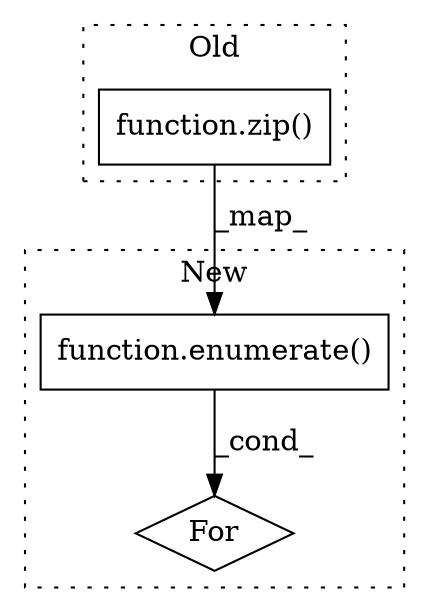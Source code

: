 digraph G {
subgraph cluster0 {
1 [label="function.zip()" a="75" s="9953,9971" l="4,1" shape="box"];
label = "Old";
style="dotted";
}
subgraph cluster1 {
2 [label="function.enumerate()" a="75" s="9534,9555" l="10,1" shape="box"];
3 [label="For" a="107" s="9518,9556" l="4,14" shape="diamond"];
label = "New";
style="dotted";
}
1 -> 2 [label="_map_"];
2 -> 3 [label="_cond_"];
}